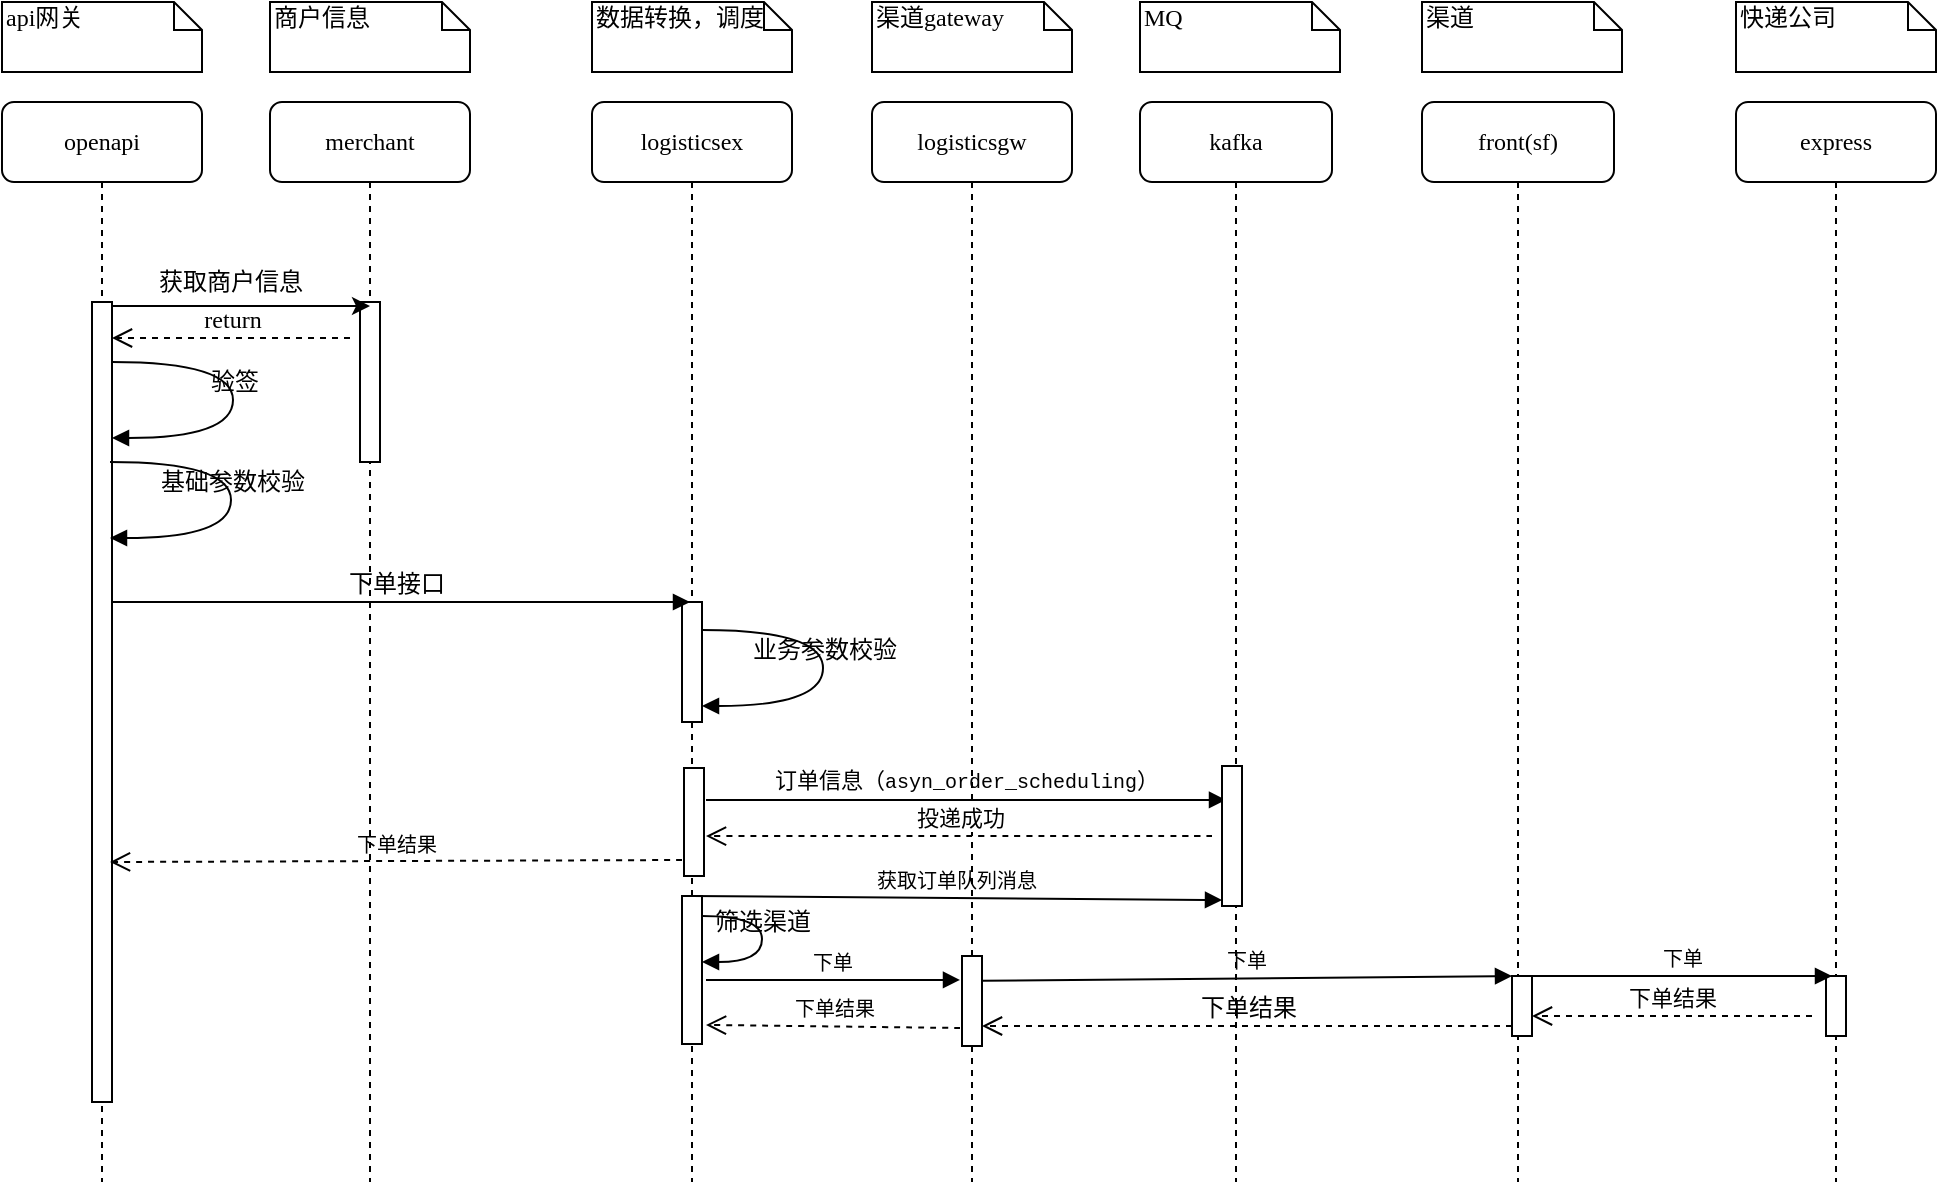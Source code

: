 <mxfile version="20.2.3" type="github">
  <diagram name="Page-1" id="13e1069c-82ec-6db2-03f1-153e76fe0fe0">
    <mxGraphModel dx="2062" dy="786" grid="1" gridSize="10" guides="1" tooltips="1" connect="1" arrows="1" fold="1" page="1" pageScale="1" pageWidth="1920" pageHeight="1200" background="none" math="0" shadow="0">
      <root>
        <mxCell id="0" />
        <mxCell id="1" parent="0" />
        <mxCell id="7baba1c4bc27f4b0-3" value="logisticsex" style="shape=umlLifeline;perimeter=lifelinePerimeter;whiteSpace=wrap;html=1;container=1;collapsible=0;recursiveResize=0;outlineConnect=0;rounded=1;shadow=0;comic=0;labelBackgroundColor=none;strokeWidth=1;fontFamily=Verdana;fontSize=12;align=center;" parent="1" vertex="1">
          <mxGeometry x="501" y="130" width="100" height="540" as="geometry" />
        </mxCell>
        <mxCell id="7baba1c4bc27f4b0-13" value="" style="html=1;points=[];perimeter=orthogonalPerimeter;rounded=0;shadow=0;comic=0;labelBackgroundColor=none;strokeWidth=1;fontFamily=Verdana;fontSize=12;align=center;" parent="7baba1c4bc27f4b0-3" vertex="1">
          <mxGeometry x="45" y="250" width="10" height="60" as="geometry" />
        </mxCell>
        <mxCell id="XC6BqRoF2bmVDiK8bHI7-18" value="业务参数校验" style="html=1;verticalAlign=bottom;endArrow=block;labelBackgroundColor=none;fontFamily=Verdana;fontSize=12;elbow=vertical;edgeStyle=orthogonalEdgeStyle;curved=1;" parent="7baba1c4bc27f4b0-3" edge="1">
          <mxGeometry relative="1" as="geometry">
            <mxPoint x="55" y="264" as="sourcePoint" />
            <mxPoint x="55" y="302" as="targetPoint" />
            <Array as="points">
              <mxPoint x="115.5" y="264" />
              <mxPoint x="115.5" y="302" />
            </Array>
          </mxGeometry>
        </mxCell>
        <mxCell id="XC6BqRoF2bmVDiK8bHI7-42" value="&lt;font style=&quot;&quot;&gt;&lt;font style=&quot;font-size: 11px;&quot; color=&quot;#000000&quot;&gt;订单信息（&lt;/font&gt;&lt;span style=&quot;font-family: &amp;quot;Courier New&amp;quot;;&quot;&gt;&lt;font style=&quot;font-size: 10px;&quot; color=&quot;#000000&quot;&gt;asyn_order_scheduling&lt;/font&gt;&lt;/span&gt;&lt;span style=&quot;font-size: 11px; color: rgb(0, 0, 0);&quot;&gt;）&lt;/span&gt;&lt;/font&gt;" style="html=1;verticalAlign=bottom;endArrow=block;rounded=0;fontColor=#66FF66;curved=1;entryX=-0.2;entryY=0.057;entryDx=0;entryDy=0;entryPerimeter=0;" parent="7baba1c4bc27f4b0-3" edge="1">
          <mxGeometry width="80" relative="1" as="geometry">
            <mxPoint x="57" y="349" as="sourcePoint" />
            <mxPoint x="317" y="348.99" as="targetPoint" />
          </mxGeometry>
        </mxCell>
        <mxCell id="XC6BqRoF2bmVDiK8bHI7-60" value="" style="html=1;points=[];perimeter=orthogonalPerimeter;fontSize=10;fontColor=#000000;" parent="7baba1c4bc27f4b0-3" vertex="1">
          <mxGeometry x="45" y="397" width="10" height="74" as="geometry" />
        </mxCell>
        <mxCell id="Oqzg1-_yG6DZoDls_i9h-2" value="获取订单队列消息" style="html=1;verticalAlign=bottom;endArrow=block;rounded=0;labelBackgroundColor=none;fontSize=10;fontColor=#000000;strokeColor=#000000;curved=1;exitX=0.5;exitY=0;exitDx=0;exitDy=0;exitPerimeter=0;" parent="7baba1c4bc27f4b0-3" source="XC6BqRoF2bmVDiK8bHI7-60" edge="1">
          <mxGeometry width="80" relative="1" as="geometry">
            <mxPoint x="60" y="399" as="sourcePoint" />
            <mxPoint x="315" y="399" as="targetPoint" />
          </mxGeometry>
        </mxCell>
        <mxCell id="Oqzg1-_yG6DZoDls_i9h-3" value="筛选渠道" style="html=1;verticalAlign=bottom;endArrow=block;labelBackgroundColor=none;fontFamily=Verdana;fontSize=12;elbow=vertical;edgeStyle=orthogonalEdgeStyle;curved=1;" parent="7baba1c4bc27f4b0-3" edge="1">
          <mxGeometry relative="1" as="geometry">
            <mxPoint x="55" y="407" as="sourcePoint" />
            <mxPoint x="55" y="430" as="targetPoint" />
            <Array as="points">
              <mxPoint x="85" y="407" />
              <mxPoint x="85" y="430" />
              <mxPoint x="55" y="430" />
            </Array>
          </mxGeometry>
        </mxCell>
        <mxCell id="7baba1c4bc27f4b0-4" value="logisticsgw" style="shape=umlLifeline;perimeter=lifelinePerimeter;whiteSpace=wrap;html=1;container=1;collapsible=0;recursiveResize=0;outlineConnect=0;rounded=1;shadow=0;comic=0;labelBackgroundColor=none;strokeWidth=1;fontFamily=Verdana;fontSize=12;align=center;" parent="1" vertex="1">
          <mxGeometry x="641" y="130" width="100" height="540" as="geometry" />
        </mxCell>
        <mxCell id="XC6BqRoF2bmVDiK8bHI7-49" value="" style="html=1;points=[];perimeter=orthogonalPerimeter;rounded=0;shadow=0;comic=0;labelBackgroundColor=none;strokeWidth=1;fontFamily=Verdana;fontSize=12;align=center;" parent="7baba1c4bc27f4b0-4" vertex="1">
          <mxGeometry x="45" y="427" width="10" height="45" as="geometry" />
        </mxCell>
        <mxCell id="7baba1c4bc27f4b0-5" value="front(sf)" style="shape=umlLifeline;perimeter=lifelinePerimeter;whiteSpace=wrap;html=1;container=1;collapsible=0;recursiveResize=0;outlineConnect=0;rounded=1;shadow=0;comic=0;labelBackgroundColor=none;strokeWidth=1;fontFamily=Verdana;fontSize=12;align=center;" parent="1" vertex="1">
          <mxGeometry x="916" y="130" width="96" height="540" as="geometry" />
        </mxCell>
        <mxCell id="7baba1c4bc27f4b0-19" value="" style="html=1;points=[];perimeter=orthogonalPerimeter;rounded=0;shadow=0;comic=0;labelBackgroundColor=none;strokeWidth=1;fontFamily=Verdana;fontSize=12;align=center;" parent="7baba1c4bc27f4b0-5" vertex="1">
          <mxGeometry x="45" y="437" width="10" height="30" as="geometry" />
        </mxCell>
        <mxCell id="7baba1c4bc27f4b0-6" value="express" style="shape=umlLifeline;perimeter=lifelinePerimeter;whiteSpace=wrap;html=1;container=1;collapsible=0;recursiveResize=0;outlineConnect=0;rounded=1;shadow=0;comic=0;labelBackgroundColor=none;strokeWidth=1;fontFamily=Verdana;fontSize=12;align=center;" parent="1" vertex="1">
          <mxGeometry x="1073" y="130" width="100" height="540" as="geometry" />
        </mxCell>
        <mxCell id="7baba1c4bc27f4b0-16" value="" style="html=1;points=[];perimeter=orthogonalPerimeter;rounded=0;shadow=0;comic=0;labelBackgroundColor=none;strokeWidth=1;fontFamily=Verdana;fontSize=12;align=center;" parent="7baba1c4bc27f4b0-6" vertex="1">
          <mxGeometry x="45" y="437" width="10" height="30" as="geometry" />
        </mxCell>
        <mxCell id="7baba1c4bc27f4b0-8" value="merchant" style="shape=umlLifeline;perimeter=lifelinePerimeter;whiteSpace=wrap;html=1;container=1;collapsible=0;recursiveResize=0;outlineConnect=0;rounded=1;shadow=0;comic=0;labelBackgroundColor=none;strokeWidth=1;fontFamily=Verdana;fontSize=12;align=center;" parent="1" vertex="1">
          <mxGeometry x="340" y="130" width="100" height="540" as="geometry" />
        </mxCell>
        <mxCell id="7baba1c4bc27f4b0-9" value="" style="html=1;points=[];perimeter=orthogonalPerimeter;rounded=0;shadow=0;comic=0;labelBackgroundColor=none;strokeWidth=1;fontFamily=Verdana;fontSize=12;align=center;" parent="7baba1c4bc27f4b0-8" vertex="1">
          <mxGeometry x="45" y="100" width="10" height="80" as="geometry" />
        </mxCell>
        <mxCell id="XC6BqRoF2bmVDiK8bHI7-17" value="return" style="html=1;verticalAlign=bottom;endArrow=open;dashed=1;endSize=8;labelBackgroundColor=none;fontFamily=Verdana;fontSize=12;edgeStyle=elbowEdgeStyle;elbow=vertical;" parent="7baba1c4bc27f4b0-8" edge="1">
          <mxGeometry relative="1" as="geometry">
            <mxPoint x="-79" y="118" as="targetPoint" />
            <Array as="points">
              <mxPoint x="-19" y="118" />
              <mxPoint x="11" y="118" />
            </Array>
            <mxPoint x="40" y="118" as="sourcePoint" />
          </mxGeometry>
        </mxCell>
        <mxCell id="7baba1c4bc27f4b0-11" value="下单接口" style="html=1;verticalAlign=bottom;endArrow=block;labelBackgroundColor=none;fontFamily=Verdana;fontSize=12;edgeStyle=elbowEdgeStyle;elbow=vertical;" parent="1" edge="1">
          <mxGeometry relative="1" as="geometry">
            <mxPoint x="255.5" y="380" as="sourcePoint" />
            <mxPoint x="550" y="380" as="targetPoint" />
            <Array as="points">
              <mxPoint x="440" y="380" />
            </Array>
          </mxGeometry>
        </mxCell>
        <mxCell id="7baba1c4bc27f4b0-40" value="商户信息" style="shape=note;whiteSpace=wrap;html=1;size=14;verticalAlign=top;align=left;spacingTop=-6;rounded=0;shadow=0;comic=0;labelBackgroundColor=none;strokeWidth=1;fontFamily=Verdana;fontSize=12" parent="1" vertex="1">
          <mxGeometry x="340" y="80" width="100" height="35" as="geometry" />
        </mxCell>
        <mxCell id="7baba1c4bc27f4b0-42" value="数据转换，调度" style="shape=note;whiteSpace=wrap;html=1;size=14;verticalAlign=top;align=left;spacingTop=-6;rounded=0;shadow=0;comic=0;labelBackgroundColor=none;strokeWidth=1;fontFamily=Verdana;fontSize=12" parent="1" vertex="1">
          <mxGeometry x="501" y="80" width="100" height="35" as="geometry" />
        </mxCell>
        <mxCell id="7baba1c4bc27f4b0-43" value="渠道gateway" style="shape=note;whiteSpace=wrap;html=1;size=14;verticalAlign=top;align=left;spacingTop=-6;rounded=0;shadow=0;comic=0;labelBackgroundColor=none;strokeWidth=1;fontFamily=Verdana;fontSize=12" parent="1" vertex="1">
          <mxGeometry x="641" y="80" width="100" height="35" as="geometry" />
        </mxCell>
        <mxCell id="7baba1c4bc27f4b0-44" value="渠道" style="shape=note;whiteSpace=wrap;html=1;size=14;verticalAlign=top;align=left;spacingTop=-6;rounded=0;shadow=0;comic=0;labelBackgroundColor=none;strokeWidth=1;fontFamily=Verdana;fontSize=12" parent="1" vertex="1">
          <mxGeometry x="916" y="80" width="100" height="35" as="geometry" />
        </mxCell>
        <mxCell id="7baba1c4bc27f4b0-45" value="快递公司" style="shape=note;whiteSpace=wrap;html=1;size=14;verticalAlign=top;align=left;spacingTop=-6;rounded=0;shadow=0;comic=0;labelBackgroundColor=none;strokeWidth=1;fontFamily=Verdana;fontSize=12" parent="1" vertex="1">
          <mxGeometry x="1073" y="80" width="100" height="35" as="geometry" />
        </mxCell>
        <mxCell id="XC6BqRoF2bmVDiK8bHI7-1" value="openapi" style="shape=umlLifeline;perimeter=lifelinePerimeter;whiteSpace=wrap;html=1;container=1;collapsible=0;recursiveResize=0;outlineConnect=0;rounded=1;shadow=0;comic=0;labelBackgroundColor=none;strokeWidth=1;fontFamily=Verdana;fontSize=12;align=center;" parent="1" vertex="1">
          <mxGeometry x="206" y="130" width="100" height="540" as="geometry" />
        </mxCell>
        <mxCell id="XC6BqRoF2bmVDiK8bHI7-2" value="" style="html=1;points=[];perimeter=orthogonalPerimeter;rounded=0;shadow=0;comic=0;labelBackgroundColor=none;strokeWidth=1;fontFamily=Verdana;fontSize=12;align=center;" parent="XC6BqRoF2bmVDiK8bHI7-1" vertex="1">
          <mxGeometry x="45" y="100" width="10" height="400" as="geometry" />
        </mxCell>
        <mxCell id="XC6BqRoF2bmVDiK8bHI7-67" value="验签" style="html=1;verticalAlign=bottom;endArrow=block;labelBackgroundColor=none;fontFamily=Verdana;fontSize=12;elbow=vertical;edgeStyle=orthogonalEdgeStyle;curved=1;" parent="XC6BqRoF2bmVDiK8bHI7-1" edge="1">
          <mxGeometry relative="1" as="geometry">
            <mxPoint x="55" y="130" as="sourcePoint" />
            <mxPoint x="55" y="168" as="targetPoint" />
            <Array as="points">
              <mxPoint x="115.5" y="130" />
              <mxPoint x="115.5" y="168" />
            </Array>
          </mxGeometry>
        </mxCell>
        <mxCell id="XC6BqRoF2bmVDiK8bHI7-3" value="api网关" style="shape=note;whiteSpace=wrap;html=1;size=14;verticalAlign=top;align=left;spacingTop=-6;rounded=0;shadow=0;comic=0;labelBackgroundColor=none;strokeWidth=1;fontFamily=Verdana;fontSize=12" parent="1" vertex="1">
          <mxGeometry x="206" y="80" width="100" height="35" as="geometry" />
        </mxCell>
        <mxCell id="XC6BqRoF2bmVDiK8bHI7-5" value="" style="endArrow=classic;html=1;rounded=0;exitX=1;exitY=0.005;exitDx=0;exitDy=0;exitPerimeter=0;entryX=0.5;entryY=0.025;entryDx=0;entryDy=0;entryPerimeter=0;" parent="1" source="XC6BqRoF2bmVDiK8bHI7-2" target="7baba1c4bc27f4b0-9" edge="1">
          <mxGeometry width="50" height="50" relative="1" as="geometry">
            <mxPoint x="263" y="230" as="sourcePoint" />
            <mxPoint x="380" y="232" as="targetPoint" />
          </mxGeometry>
        </mxCell>
        <mxCell id="XC6BqRoF2bmVDiK8bHI7-6" value="获取商户信息" style="text;html=1;align=center;verticalAlign=middle;resizable=0;points=[];autosize=1;strokeColor=none;fillColor=none;" parent="1" vertex="1">
          <mxGeometry x="270" y="205" width="100" height="30" as="geometry" />
        </mxCell>
        <mxCell id="XC6BqRoF2bmVDiK8bHI7-37" value="kafka" style="shape=umlLifeline;perimeter=lifelinePerimeter;whiteSpace=wrap;html=1;container=1;collapsible=0;recursiveResize=0;outlineConnect=0;rounded=1;shadow=0;comic=0;labelBackgroundColor=none;strokeWidth=1;fontFamily=Verdana;fontSize=12;align=center;" parent="1" vertex="1">
          <mxGeometry x="775" y="130" width="96" height="540" as="geometry" />
        </mxCell>
        <mxCell id="XC6BqRoF2bmVDiK8bHI7-41" value="" style="html=1;points=[];perimeter=orthogonalPerimeter;rounded=0;shadow=0;comic=0;labelBackgroundColor=none;strokeWidth=1;fontFamily=Verdana;fontSize=12;align=center;" parent="XC6BqRoF2bmVDiK8bHI7-37" vertex="1">
          <mxGeometry x="41" y="332" width="10" height="70" as="geometry" />
        </mxCell>
        <mxCell id="XC6BqRoF2bmVDiK8bHI7-55" value="下单" style="html=1;verticalAlign=bottom;endArrow=block;rounded=0;labelBackgroundColor=none;fontSize=10;fontColor=#000000;curved=1;exitX=0.54;exitY=0.686;exitDx=0;exitDy=0;exitPerimeter=0;" parent="XC6BqRoF2bmVDiK8bHI7-37" edge="1">
          <mxGeometry width="80" relative="1" as="geometry">
            <mxPoint x="-79" y="439.37" as="sourcePoint" />
            <mxPoint x="186" y="437" as="targetPoint" />
          </mxGeometry>
        </mxCell>
        <mxCell id="XC6BqRoF2bmVDiK8bHI7-38" value="MQ" style="shape=note;whiteSpace=wrap;html=1;size=14;verticalAlign=top;align=left;spacingTop=-6;rounded=0;shadow=0;comic=0;labelBackgroundColor=none;strokeWidth=1;fontFamily=Verdana;fontSize=12" parent="1" vertex="1">
          <mxGeometry x="775" y="80" width="100" height="35" as="geometry" />
        </mxCell>
        <mxCell id="XC6BqRoF2bmVDiK8bHI7-39" value="" style="html=1;points=[];perimeter=orthogonalPerimeter;rounded=0;shadow=0;comic=0;labelBackgroundColor=none;strokeColor=#000000;strokeWidth=1;fillColor=#FFFFFF;fontFamily=Verdana;fontSize=12;fontColor=#000000;align=center;" parent="1" vertex="1">
          <mxGeometry x="547" y="463" width="10" height="54" as="geometry" />
        </mxCell>
        <mxCell id="XC6BqRoF2bmVDiK8bHI7-46" value="投递成功" style="html=1;verticalAlign=bottom;endArrow=open;dashed=1;endSize=8;rounded=0;fontColor=#000000;curved=1;entryX=1.4;entryY=0.378;entryDx=0;entryDy=0;entryPerimeter=0;" parent="1" edge="1">
          <mxGeometry relative="1" as="geometry">
            <mxPoint x="811" y="497" as="sourcePoint" />
            <mxPoint x="558" y="497.02" as="targetPoint" />
          </mxGeometry>
        </mxCell>
        <mxCell id="XC6BqRoF2bmVDiK8bHI7-50" value="下单" style="html=1;verticalAlign=bottom;endArrow=block;rounded=0;labelBackgroundColor=none;fontSize=10;fontColor=#000000;curved=1;entryX=0.2;entryY=0.222;entryDx=0;entryDy=0;entryPerimeter=0;" parent="1" edge="1">
          <mxGeometry width="80" relative="1" as="geometry">
            <mxPoint x="558" y="569" as="sourcePoint" />
            <mxPoint x="685" y="568.99" as="targetPoint" />
          </mxGeometry>
        </mxCell>
        <mxCell id="XC6BqRoF2bmVDiK8bHI7-56" value="下单结果" style="html=1;verticalAlign=bottom;endArrow=open;dashed=1;endSize=8;labelBackgroundColor=none;fontFamily=Verdana;fontSize=12;edgeStyle=elbowEdgeStyle;elbow=vertical;" parent="1" edge="1">
          <mxGeometry relative="1" as="geometry">
            <mxPoint x="696" y="592" as="targetPoint" />
            <Array as="points">
              <mxPoint x="945" y="592" />
              <mxPoint x="975" y="592" />
            </Array>
            <mxPoint x="961" y="592" as="sourcePoint" />
          </mxGeometry>
        </mxCell>
        <mxCell id="XC6BqRoF2bmVDiK8bHI7-58" value="下单结果" style="html=1;verticalAlign=bottom;endArrow=open;dashed=1;endSize=8;rounded=0;labelBackgroundColor=none;fontSize=10;fontColor=#000000;curved=1;entryX=1.2;entryY=0.871;entryDx=0;entryDy=0;entryPerimeter=0;exitX=-0.1;exitY=0.8;exitDx=0;exitDy=0;exitPerimeter=0;" parent="1" source="XC6BqRoF2bmVDiK8bHI7-49" target="XC6BqRoF2bmVDiK8bHI7-60" edge="1">
          <mxGeometry relative="1" as="geometry">
            <mxPoint x="683" y="609" as="sourcePoint" />
            <mxPoint x="559" y="539" as="targetPoint" />
          </mxGeometry>
        </mxCell>
        <mxCell id="XC6BqRoF2bmVDiK8bHI7-63" value="下单结果" style="html=1;verticalAlign=bottom;endArrow=open;dashed=1;endSize=8;rounded=0;labelBackgroundColor=none;fontSize=10;fontColor=#000000;curved=1;exitX=-0.1;exitY=0.852;exitDx=0;exitDy=0;exitPerimeter=0;" parent="1" edge="1" source="XC6BqRoF2bmVDiK8bHI7-39">
          <mxGeometry relative="1" as="geometry">
            <mxPoint x="540" y="511" as="sourcePoint" />
            <mxPoint x="260" y="510" as="targetPoint" />
          </mxGeometry>
        </mxCell>
        <mxCell id="XC6BqRoF2bmVDiK8bHI7-69" value="下单" style="html=1;verticalAlign=bottom;endArrow=block;rounded=0;labelBackgroundColor=none;fontSize=10;fontColor=#000000;curved=1;" parent="1" edge="1">
          <mxGeometry width="80" relative="1" as="geometry">
            <mxPoint x="971" y="567" as="sourcePoint" />
            <mxPoint x="1121" y="567" as="targetPoint" />
          </mxGeometry>
        </mxCell>
        <mxCell id="LduRgNbDQQ5q2EXzdvRS-1" value="基础参数校验" style="html=1;verticalAlign=bottom;endArrow=block;labelBackgroundColor=none;fontFamily=Verdana;fontSize=12;elbow=vertical;edgeStyle=orthogonalEdgeStyle;curved=1;" edge="1" parent="1">
          <mxGeometry relative="1" as="geometry">
            <mxPoint x="260" y="310" as="sourcePoint" />
            <mxPoint x="260" y="348" as="targetPoint" />
            <Array as="points">
              <mxPoint x="320.5" y="310" />
              <mxPoint x="320.5" y="348" />
            </Array>
          </mxGeometry>
        </mxCell>
        <mxCell id="LduRgNbDQQ5q2EXzdvRS-2" value="下单结果" style="html=1;verticalAlign=bottom;endArrow=open;dashed=1;endSize=8;rounded=0;" edge="1" parent="1">
          <mxGeometry relative="1" as="geometry">
            <mxPoint x="1111" y="587" as="sourcePoint" />
            <mxPoint x="971" y="587" as="targetPoint" />
          </mxGeometry>
        </mxCell>
      </root>
    </mxGraphModel>
  </diagram>
</mxfile>
